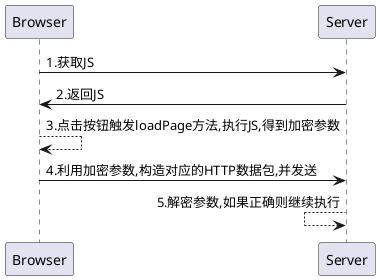 @startuml
Browser -> Server: 1.获取JS
Server -> Browser: 2.返回JS
Browser --> Browser: 3.点击按钮触发loadPage方法,执行JS,得到加密参数

Browser -> Server: 4.利用加密参数,构造对应的HTTP数据包,并发送
Server <-- Server: 5.解密参数,如果正确则继续执行
@enduml
